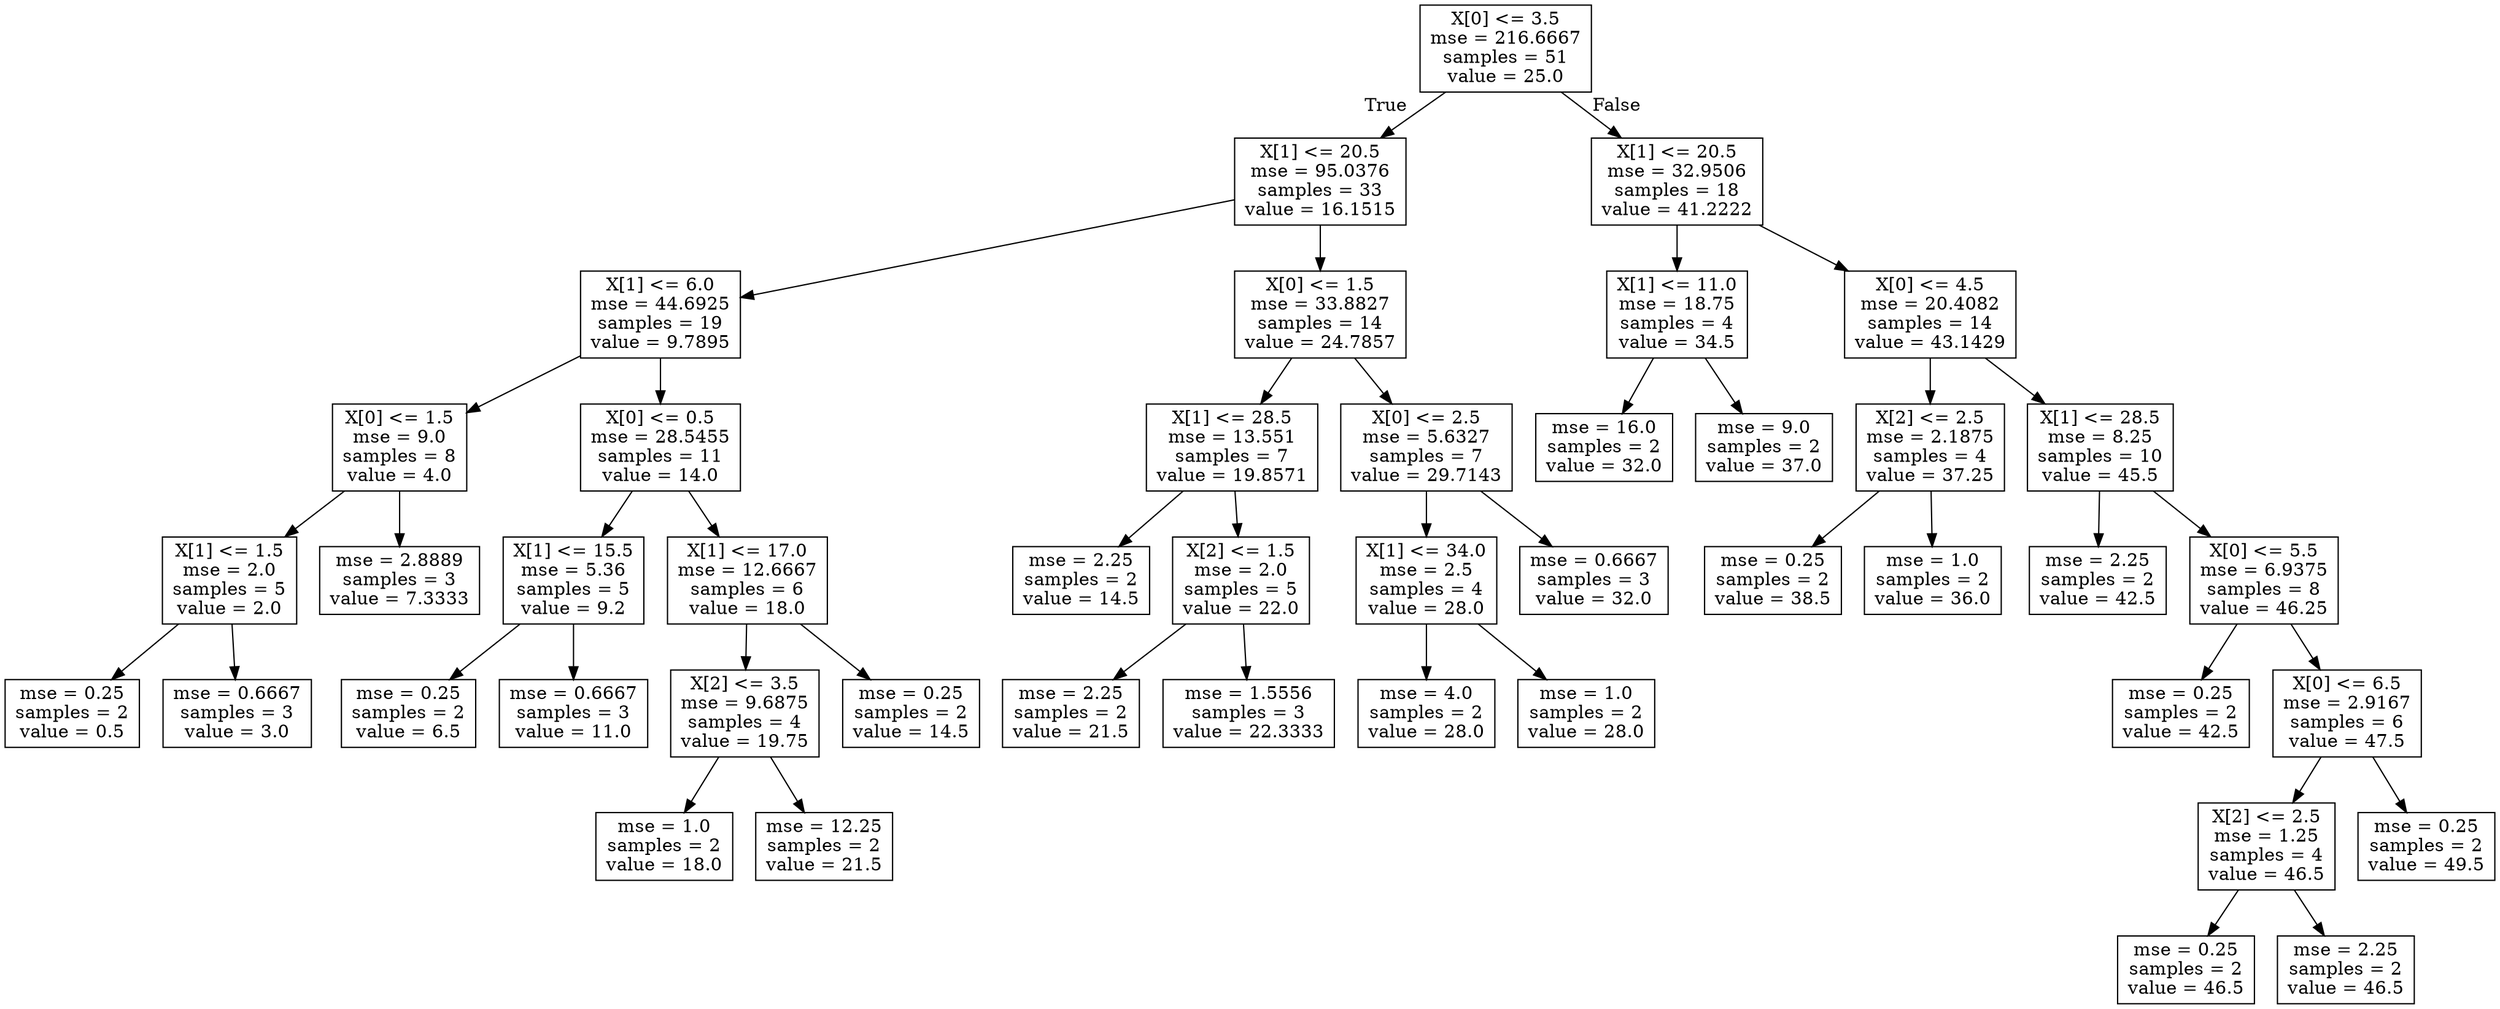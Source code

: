 digraph Tree {
node [shape=box] ;
0 [label="X[0] <= 3.5\nmse = 216.6667\nsamples = 51\nvalue = 25.0"] ;
1 [label="X[1] <= 20.5\nmse = 95.0376\nsamples = 33\nvalue = 16.1515"] ;
0 -> 1 [labeldistance=2.5, labelangle=45, headlabel="True"] ;
2 [label="X[1] <= 6.0\nmse = 44.6925\nsamples = 19\nvalue = 9.7895"] ;
1 -> 2 ;
3 [label="X[0] <= 1.5\nmse = 9.0\nsamples = 8\nvalue = 4.0"] ;
2 -> 3 ;
4 [label="X[1] <= 1.5\nmse = 2.0\nsamples = 5\nvalue = 2.0"] ;
3 -> 4 ;
5 [label="mse = 0.25\nsamples = 2\nvalue = 0.5"] ;
4 -> 5 ;
6 [label="mse = 0.6667\nsamples = 3\nvalue = 3.0"] ;
4 -> 6 ;
7 [label="mse = 2.8889\nsamples = 3\nvalue = 7.3333"] ;
3 -> 7 ;
8 [label="X[0] <= 0.5\nmse = 28.5455\nsamples = 11\nvalue = 14.0"] ;
2 -> 8 ;
9 [label="X[1] <= 15.5\nmse = 5.36\nsamples = 5\nvalue = 9.2"] ;
8 -> 9 ;
10 [label="mse = 0.25\nsamples = 2\nvalue = 6.5"] ;
9 -> 10 ;
11 [label="mse = 0.6667\nsamples = 3\nvalue = 11.0"] ;
9 -> 11 ;
12 [label="X[1] <= 17.0\nmse = 12.6667\nsamples = 6\nvalue = 18.0"] ;
8 -> 12 ;
13 [label="X[2] <= 3.5\nmse = 9.6875\nsamples = 4\nvalue = 19.75"] ;
12 -> 13 ;
14 [label="mse = 1.0\nsamples = 2\nvalue = 18.0"] ;
13 -> 14 ;
15 [label="mse = 12.25\nsamples = 2\nvalue = 21.5"] ;
13 -> 15 ;
16 [label="mse = 0.25\nsamples = 2\nvalue = 14.5"] ;
12 -> 16 ;
17 [label="X[0] <= 1.5\nmse = 33.8827\nsamples = 14\nvalue = 24.7857"] ;
1 -> 17 ;
18 [label="X[1] <= 28.5\nmse = 13.551\nsamples = 7\nvalue = 19.8571"] ;
17 -> 18 ;
19 [label="mse = 2.25\nsamples = 2\nvalue = 14.5"] ;
18 -> 19 ;
20 [label="X[2] <= 1.5\nmse = 2.0\nsamples = 5\nvalue = 22.0"] ;
18 -> 20 ;
21 [label="mse = 2.25\nsamples = 2\nvalue = 21.5"] ;
20 -> 21 ;
22 [label="mse = 1.5556\nsamples = 3\nvalue = 22.3333"] ;
20 -> 22 ;
23 [label="X[0] <= 2.5\nmse = 5.6327\nsamples = 7\nvalue = 29.7143"] ;
17 -> 23 ;
24 [label="X[1] <= 34.0\nmse = 2.5\nsamples = 4\nvalue = 28.0"] ;
23 -> 24 ;
25 [label="mse = 4.0\nsamples = 2\nvalue = 28.0"] ;
24 -> 25 ;
26 [label="mse = 1.0\nsamples = 2\nvalue = 28.0"] ;
24 -> 26 ;
27 [label="mse = 0.6667\nsamples = 3\nvalue = 32.0"] ;
23 -> 27 ;
28 [label="X[1] <= 20.5\nmse = 32.9506\nsamples = 18\nvalue = 41.2222"] ;
0 -> 28 [labeldistance=2.5, labelangle=-45, headlabel="False"] ;
29 [label="X[1] <= 11.0\nmse = 18.75\nsamples = 4\nvalue = 34.5"] ;
28 -> 29 ;
30 [label="mse = 16.0\nsamples = 2\nvalue = 32.0"] ;
29 -> 30 ;
31 [label="mse = 9.0\nsamples = 2\nvalue = 37.0"] ;
29 -> 31 ;
32 [label="X[0] <= 4.5\nmse = 20.4082\nsamples = 14\nvalue = 43.1429"] ;
28 -> 32 ;
33 [label="X[2] <= 2.5\nmse = 2.1875\nsamples = 4\nvalue = 37.25"] ;
32 -> 33 ;
34 [label="mse = 0.25\nsamples = 2\nvalue = 38.5"] ;
33 -> 34 ;
35 [label="mse = 1.0\nsamples = 2\nvalue = 36.0"] ;
33 -> 35 ;
36 [label="X[1] <= 28.5\nmse = 8.25\nsamples = 10\nvalue = 45.5"] ;
32 -> 36 ;
37 [label="mse = 2.25\nsamples = 2\nvalue = 42.5"] ;
36 -> 37 ;
38 [label="X[0] <= 5.5\nmse = 6.9375\nsamples = 8\nvalue = 46.25"] ;
36 -> 38 ;
39 [label="mse = 0.25\nsamples = 2\nvalue = 42.5"] ;
38 -> 39 ;
40 [label="X[0] <= 6.5\nmse = 2.9167\nsamples = 6\nvalue = 47.5"] ;
38 -> 40 ;
41 [label="X[2] <= 2.5\nmse = 1.25\nsamples = 4\nvalue = 46.5"] ;
40 -> 41 ;
42 [label="mse = 0.25\nsamples = 2\nvalue = 46.5"] ;
41 -> 42 ;
43 [label="mse = 2.25\nsamples = 2\nvalue = 46.5"] ;
41 -> 43 ;
44 [label="mse = 0.25\nsamples = 2\nvalue = 49.5"] ;
40 -> 44 ;
}